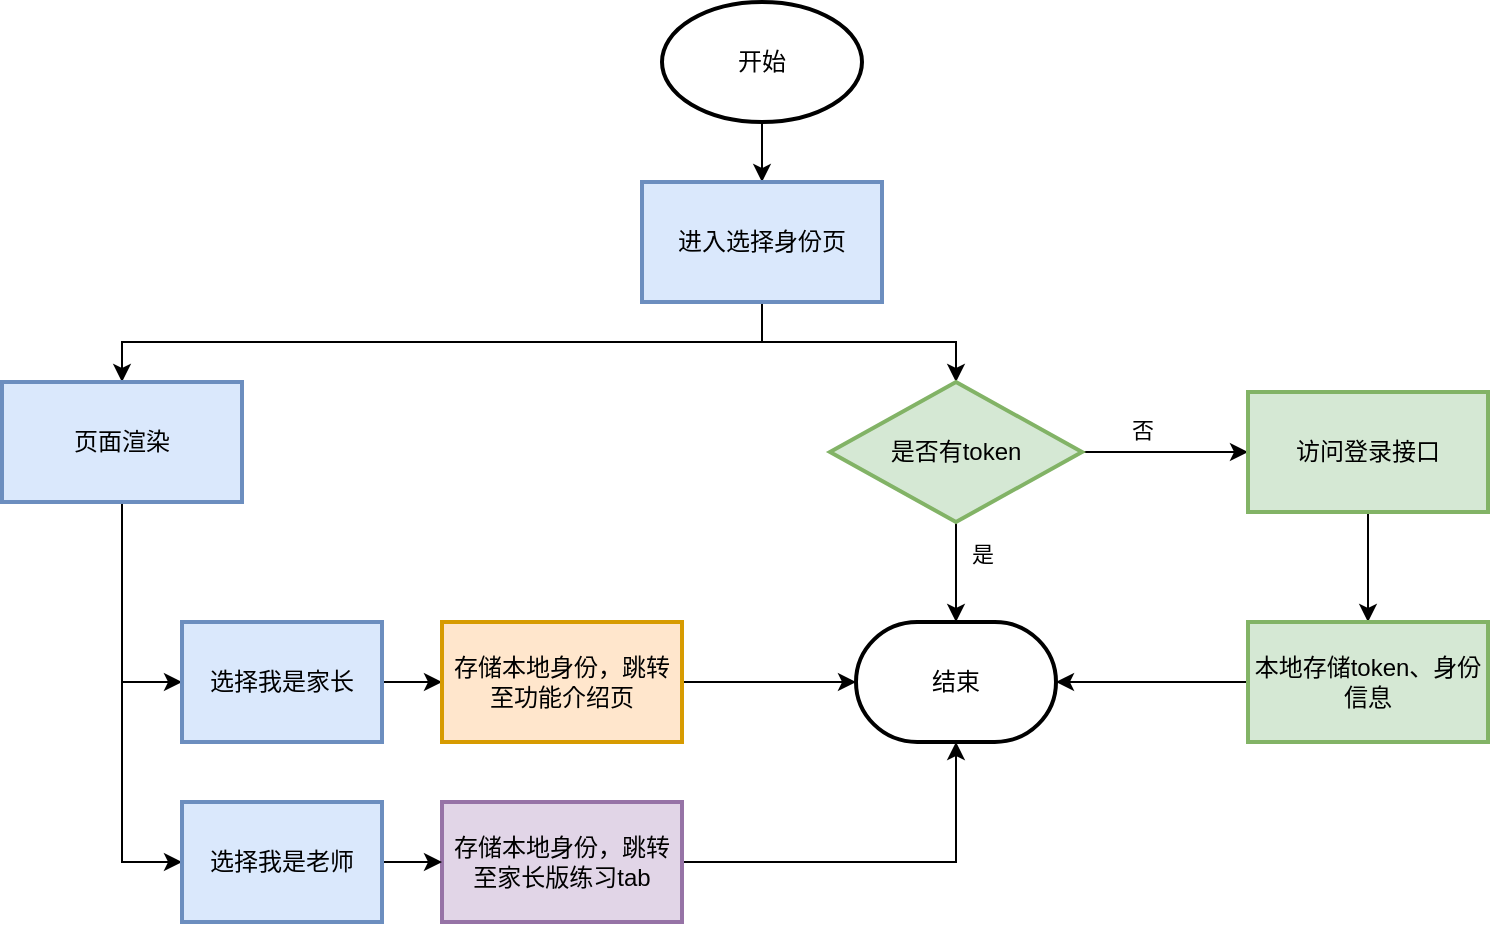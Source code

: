 <mxfile version="13.6.5" type="github">
  <diagram id="LwYe61usUH6PlL1xb24w" name="Page-1">
    <mxGraphModel dx="1642" dy="506" grid="1" gridSize="10" guides="1" tooltips="1" connect="1" arrows="1" fold="1" page="1" pageScale="1" pageWidth="827" pageHeight="1169" math="0" shadow="0">
      <root>
        <mxCell id="0" />
        <mxCell id="1" parent="0" />
        <mxCell id="etCD8-hhlWXgZiPN0rvJ-4" value="" style="edgeStyle=orthogonalEdgeStyle;rounded=0;orthogonalLoop=1;jettySize=auto;html=1;" parent="1" source="etCD8-hhlWXgZiPN0rvJ-2" target="etCD8-hhlWXgZiPN0rvJ-3" edge="1">
          <mxGeometry relative="1" as="geometry" />
        </mxCell>
        <mxCell id="etCD8-hhlWXgZiPN0rvJ-2" value="开始" style="strokeWidth=2;html=1;shape=mxgraph.flowchart.start_1;whiteSpace=wrap;" parent="1" vertex="1">
          <mxGeometry x="330" y="60" width="100" height="60" as="geometry" />
        </mxCell>
        <mxCell id="etCD8-hhlWXgZiPN0rvJ-12" style="edgeStyle=orthogonalEdgeStyle;rounded=0;orthogonalLoop=1;jettySize=auto;html=1;entryX=0.5;entryY=0;entryDx=0;entryDy=0;entryPerimeter=0;" parent="1" source="etCD8-hhlWXgZiPN0rvJ-3" target="etCD8-hhlWXgZiPN0rvJ-13" edge="1">
          <mxGeometry relative="1" as="geometry">
            <mxPoint x="420" y="260" as="targetPoint" />
          </mxGeometry>
        </mxCell>
        <mxCell id="6icsdIcO4WjDGyIkNYCc-1" style="edgeStyle=orthogonalEdgeStyle;rounded=0;orthogonalLoop=1;jettySize=auto;html=1;exitX=0.5;exitY=1;exitDx=0;exitDy=0;" edge="1" parent="1" source="etCD8-hhlWXgZiPN0rvJ-3" target="etCD8-hhlWXgZiPN0rvJ-9">
          <mxGeometry relative="1" as="geometry" />
        </mxCell>
        <mxCell id="etCD8-hhlWXgZiPN0rvJ-3" value="进入选择身份页" style="whiteSpace=wrap;html=1;strokeWidth=2;fillColor=#dae8fc;strokeColor=#6c8ebf;" parent="1" vertex="1">
          <mxGeometry x="320" y="150" width="120" height="60" as="geometry" />
        </mxCell>
        <mxCell id="etCD8-hhlWXgZiPN0rvJ-50" value="" style="edgeStyle=orthogonalEdgeStyle;rounded=0;orthogonalLoop=1;jettySize=auto;html=1;entryX=0;entryY=0.5;entryDx=0;entryDy=0;exitX=0.5;exitY=1;exitDx=0;exitDy=0;" parent="1" source="etCD8-hhlWXgZiPN0rvJ-9" target="etCD8-hhlWXgZiPN0rvJ-49" edge="1">
          <mxGeometry relative="1" as="geometry" />
        </mxCell>
        <mxCell id="6icsdIcO4WjDGyIkNYCc-7" style="edgeStyle=orthogonalEdgeStyle;rounded=0;orthogonalLoop=1;jettySize=auto;html=1;entryX=0;entryY=0.5;entryDx=0;entryDy=0;" edge="1" parent="1" source="etCD8-hhlWXgZiPN0rvJ-9" target="6icsdIcO4WjDGyIkNYCc-6">
          <mxGeometry relative="1" as="geometry" />
        </mxCell>
        <mxCell id="etCD8-hhlWXgZiPN0rvJ-9" value="页面渲染" style="whiteSpace=wrap;html=1;strokeWidth=2;fillColor=#dae8fc;strokeColor=#6c8ebf;" parent="1" vertex="1">
          <mxGeometry y="250" width="120" height="60" as="geometry" />
        </mxCell>
        <mxCell id="etCD8-hhlWXgZiPN0rvJ-15" value="" style="edgeStyle=orthogonalEdgeStyle;rounded=0;orthogonalLoop=1;jettySize=auto;html=1;" parent="1" source="etCD8-hhlWXgZiPN0rvJ-13" target="etCD8-hhlWXgZiPN0rvJ-46" edge="1">
          <mxGeometry relative="1" as="geometry">
            <mxPoint x="477" y="360" as="targetPoint" />
          </mxGeometry>
        </mxCell>
        <mxCell id="etCD8-hhlWXgZiPN0rvJ-24" value="是" style="edgeLabel;html=1;align=center;verticalAlign=middle;resizable=0;points=[];" parent="etCD8-hhlWXgZiPN0rvJ-15" vertex="1" connectable="0">
          <mxGeometry x="-0.359" y="-2" relative="1" as="geometry">
            <mxPoint x="15" as="offset" />
          </mxGeometry>
        </mxCell>
        <mxCell id="etCD8-hhlWXgZiPN0rvJ-17" value="" style="edgeStyle=orthogonalEdgeStyle;rounded=0;orthogonalLoop=1;jettySize=auto;html=1;" parent="1" source="etCD8-hhlWXgZiPN0rvJ-13" target="etCD8-hhlWXgZiPN0rvJ-16" edge="1">
          <mxGeometry relative="1" as="geometry" />
        </mxCell>
        <mxCell id="etCD8-hhlWXgZiPN0rvJ-23" value="否" style="edgeLabel;html=1;align=center;verticalAlign=middle;resizable=0;points=[];" parent="etCD8-hhlWXgZiPN0rvJ-17" vertex="1" connectable="0">
          <mxGeometry x="-0.349" y="1" relative="1" as="geometry">
            <mxPoint x="3" y="-10" as="offset" />
          </mxGeometry>
        </mxCell>
        <mxCell id="etCD8-hhlWXgZiPN0rvJ-13" value="是否有token" style="strokeWidth=2;html=1;shape=mxgraph.flowchart.decision;whiteSpace=wrap;fillColor=#d5e8d4;strokeColor=#82b366;" parent="1" vertex="1">
          <mxGeometry x="414" y="250" width="126" height="70" as="geometry" />
        </mxCell>
        <mxCell id="etCD8-hhlWXgZiPN0rvJ-19" value="" style="edgeStyle=orthogonalEdgeStyle;rounded=0;orthogonalLoop=1;jettySize=auto;html=1;" parent="1" source="etCD8-hhlWXgZiPN0rvJ-16" target="etCD8-hhlWXgZiPN0rvJ-18" edge="1">
          <mxGeometry relative="1" as="geometry" />
        </mxCell>
        <mxCell id="etCD8-hhlWXgZiPN0rvJ-16" value="访问登录接口" style="whiteSpace=wrap;html=1;strokeWidth=2;fillColor=#d5e8d4;strokeColor=#82b366;" parent="1" vertex="1">
          <mxGeometry x="623" y="255" width="120" height="60" as="geometry" />
        </mxCell>
        <mxCell id="etCD8-hhlWXgZiPN0rvJ-48" value="" style="edgeStyle=orthogonalEdgeStyle;rounded=0;orthogonalLoop=1;jettySize=auto;html=1;" parent="1" source="etCD8-hhlWXgZiPN0rvJ-18" target="etCD8-hhlWXgZiPN0rvJ-46" edge="1">
          <mxGeometry relative="1" as="geometry" />
        </mxCell>
        <mxCell id="etCD8-hhlWXgZiPN0rvJ-18" value="本地存储token、身份信息" style="whiteSpace=wrap;html=1;strokeWidth=2;fillColor=#d5e8d4;strokeColor=#82b366;" parent="1" vertex="1">
          <mxGeometry x="623" y="370" width="120" height="60" as="geometry" />
        </mxCell>
        <mxCell id="etCD8-hhlWXgZiPN0rvJ-46" value="结束" style="strokeWidth=2;html=1;shape=mxgraph.flowchart.terminator;whiteSpace=wrap;" parent="1" vertex="1">
          <mxGeometry x="427" y="370" width="100" height="60" as="geometry" />
        </mxCell>
        <mxCell id="6icsdIcO4WjDGyIkNYCc-4" value="" style="edgeStyle=orthogonalEdgeStyle;rounded=0;orthogonalLoop=1;jettySize=auto;html=1;" edge="1" parent="1" source="etCD8-hhlWXgZiPN0rvJ-49" target="6icsdIcO4WjDGyIkNYCc-3">
          <mxGeometry relative="1" as="geometry" />
        </mxCell>
        <mxCell id="etCD8-hhlWXgZiPN0rvJ-49" value="选择我是家长" style="whiteSpace=wrap;html=1;strokeWidth=2;fillColor=#dae8fc;strokeColor=#6c8ebf;" parent="1" vertex="1">
          <mxGeometry x="90" y="370" width="100" height="60" as="geometry" />
        </mxCell>
        <mxCell id="etCD8-hhlWXgZiPN0rvJ-54" style="edgeStyle=orthogonalEdgeStyle;rounded=0;orthogonalLoop=1;jettySize=auto;html=1;entryX=0.5;entryY=1;entryDx=0;entryDy=0;entryPerimeter=0;" parent="1" source="etCD8-hhlWXgZiPN0rvJ-52" target="etCD8-hhlWXgZiPN0rvJ-46" edge="1">
          <mxGeometry relative="1" as="geometry" />
        </mxCell>
        <mxCell id="etCD8-hhlWXgZiPN0rvJ-52" value="存储本地身份，跳转至家长版练习tab" style="whiteSpace=wrap;html=1;strokeWidth=2;fillColor=#e1d5e7;strokeColor=#9673a6;" parent="1" vertex="1">
          <mxGeometry x="220" y="460" width="120" height="60" as="geometry" />
        </mxCell>
        <mxCell id="6icsdIcO4WjDGyIkNYCc-5" value="" style="edgeStyle=orthogonalEdgeStyle;rounded=0;orthogonalLoop=1;jettySize=auto;html=1;" edge="1" parent="1" source="6icsdIcO4WjDGyIkNYCc-3" target="etCD8-hhlWXgZiPN0rvJ-46">
          <mxGeometry relative="1" as="geometry" />
        </mxCell>
        <mxCell id="6icsdIcO4WjDGyIkNYCc-3" value="存储本地身份，跳转至功能介绍页" style="whiteSpace=wrap;html=1;strokeColor=#d79b00;strokeWidth=2;fillColor=#ffe6cc;" vertex="1" parent="1">
          <mxGeometry x="220" y="370" width="120" height="60" as="geometry" />
        </mxCell>
        <mxCell id="6icsdIcO4WjDGyIkNYCc-8" value="" style="edgeStyle=orthogonalEdgeStyle;rounded=0;orthogonalLoop=1;jettySize=auto;html=1;" edge="1" parent="1" source="6icsdIcO4WjDGyIkNYCc-6" target="etCD8-hhlWXgZiPN0rvJ-52">
          <mxGeometry relative="1" as="geometry" />
        </mxCell>
        <mxCell id="6icsdIcO4WjDGyIkNYCc-6" value="选择我是老师" style="whiteSpace=wrap;html=1;strokeWidth=2;fillColor=#dae8fc;strokeColor=#6c8ebf;" vertex="1" parent="1">
          <mxGeometry x="90" y="460" width="100" height="60" as="geometry" />
        </mxCell>
      </root>
    </mxGraphModel>
  </diagram>
</mxfile>
